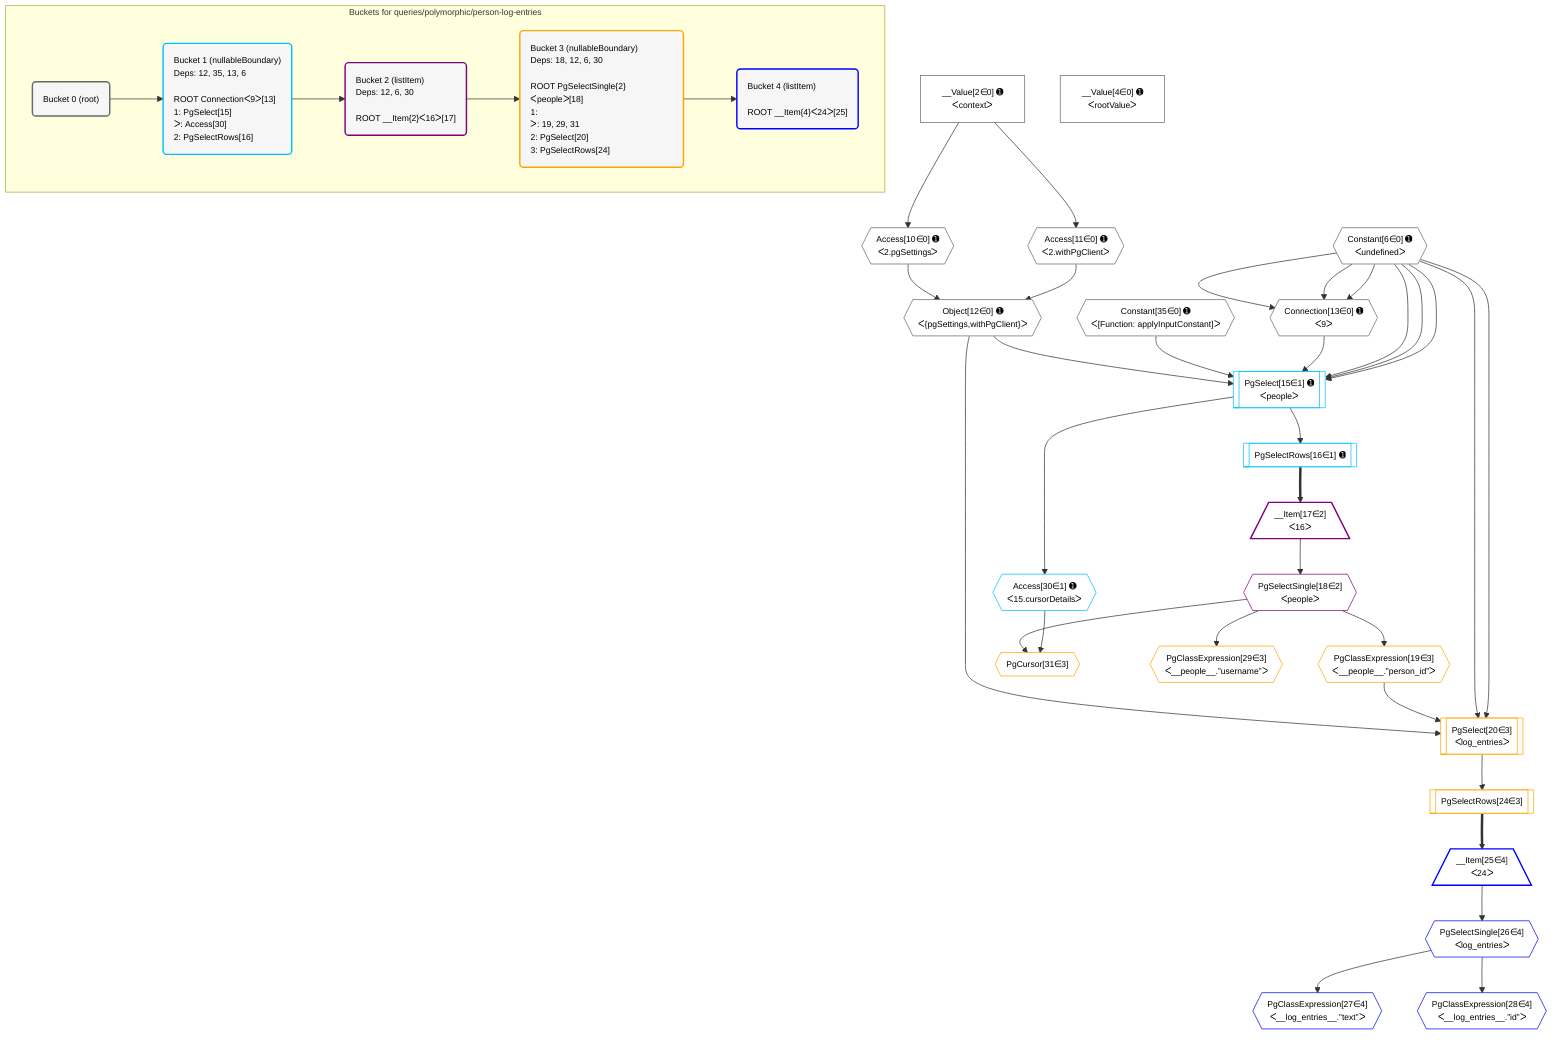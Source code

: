 %%{init: {'themeVariables': { 'fontSize': '12px'}}}%%
graph TD
    classDef path fill:#eee,stroke:#000,color:#000
    classDef plan fill:#fff,stroke-width:1px,color:#000
    classDef itemplan fill:#fff,stroke-width:2px,color:#000
    classDef unbatchedplan fill:#dff,stroke-width:1px,color:#000
    classDef sideeffectplan fill:#fcc,stroke-width:2px,color:#000
    classDef bucket fill:#f6f6f6,color:#000,stroke-width:2px,text-align:left


    %% plan dependencies
    Connection13{{"Connection[13∈0] ➊<br />ᐸ9ᐳ"}}:::plan
    Constant6{{"Constant[6∈0] ➊<br />ᐸundefinedᐳ"}}:::plan
    Constant6 & Constant6 & Constant6 --> Connection13
    Object12{{"Object[12∈0] ➊<br />ᐸ{pgSettings,withPgClient}ᐳ"}}:::plan
    Access10{{"Access[10∈0] ➊<br />ᐸ2.pgSettingsᐳ"}}:::plan
    Access11{{"Access[11∈0] ➊<br />ᐸ2.withPgClientᐳ"}}:::plan
    Access10 & Access11 --> Object12
    __Value2["__Value[2∈0] ➊<br />ᐸcontextᐳ"]:::plan
    __Value2 --> Access10
    __Value2 --> Access11
    __Value4["__Value[4∈0] ➊<br />ᐸrootValueᐳ"]:::plan
    Constant35{{"Constant[35∈0] ➊<br />ᐸ[Function: applyInputConstant]ᐳ"}}:::plan
    PgSelect15[["PgSelect[15∈1] ➊<br />ᐸpeopleᐳ"]]:::plan
    Object12 & Constant35 & Connection13 & Constant6 & Constant6 & Constant6 --> PgSelect15
    PgSelectRows16[["PgSelectRows[16∈1] ➊"]]:::plan
    PgSelect15 --> PgSelectRows16
    Access30{{"Access[30∈1] ➊<br />ᐸ15.cursorDetailsᐳ"}}:::plan
    PgSelect15 --> Access30
    __Item17[/"__Item[17∈2]<br />ᐸ16ᐳ"\]:::itemplan
    PgSelectRows16 ==> __Item17
    PgSelectSingle18{{"PgSelectSingle[18∈2]<br />ᐸpeopleᐳ"}}:::plan
    __Item17 --> PgSelectSingle18
    PgSelect20[["PgSelect[20∈3]<br />ᐸlog_entriesᐳ"]]:::plan
    PgClassExpression19{{"PgClassExpression[19∈3]<br />ᐸ__people__.”person_id”ᐳ"}}:::plan
    Object12 & PgClassExpression19 & Constant6 & Constant6 --> PgSelect20
    PgCursor31{{"PgCursor[31∈3]"}}:::plan
    PgSelectSingle18 & Access30 --> PgCursor31
    PgSelectSingle18 --> PgClassExpression19
    PgSelectRows24[["PgSelectRows[24∈3]"]]:::plan
    PgSelect20 --> PgSelectRows24
    PgClassExpression29{{"PgClassExpression[29∈3]<br />ᐸ__people__.”username”ᐳ"}}:::plan
    PgSelectSingle18 --> PgClassExpression29
    __Item25[/"__Item[25∈4]<br />ᐸ24ᐳ"\]:::itemplan
    PgSelectRows24 ==> __Item25
    PgSelectSingle26{{"PgSelectSingle[26∈4]<br />ᐸlog_entriesᐳ"}}:::plan
    __Item25 --> PgSelectSingle26
    PgClassExpression27{{"PgClassExpression[27∈4]<br />ᐸ__log_entries__.”text”ᐳ"}}:::plan
    PgSelectSingle26 --> PgClassExpression27
    PgClassExpression28{{"PgClassExpression[28∈4]<br />ᐸ__log_entries__.”id”ᐳ"}}:::plan
    PgSelectSingle26 --> PgClassExpression28

    %% define steps

    subgraph "Buckets for queries/polymorphic/person-log-entries"
    Bucket0("Bucket 0 (root)"):::bucket
    classDef bucket0 stroke:#696969
    class Bucket0,__Value2,__Value4,Constant6,Access10,Access11,Object12,Connection13,Constant35 bucket0
    Bucket1("Bucket 1 (nullableBoundary)<br />Deps: 12, 35, 13, 6<br /><br />ROOT Connectionᐸ9ᐳ[13]<br />1: PgSelect[15]<br />ᐳ: Access[30]<br />2: PgSelectRows[16]"):::bucket
    classDef bucket1 stroke:#00bfff
    class Bucket1,PgSelect15,PgSelectRows16,Access30 bucket1
    Bucket2("Bucket 2 (listItem)<br />Deps: 12, 6, 30<br /><br />ROOT __Item{2}ᐸ16ᐳ[17]"):::bucket
    classDef bucket2 stroke:#7f007f
    class Bucket2,__Item17,PgSelectSingle18 bucket2
    Bucket3("Bucket 3 (nullableBoundary)<br />Deps: 18, 12, 6, 30<br /><br />ROOT PgSelectSingle{2}ᐸpeopleᐳ[18]<br />1: <br />ᐳ: 19, 29, 31<br />2: PgSelect[20]<br />3: PgSelectRows[24]"):::bucket
    classDef bucket3 stroke:#ffa500
    class Bucket3,PgClassExpression19,PgSelect20,PgSelectRows24,PgClassExpression29,PgCursor31 bucket3
    Bucket4("Bucket 4 (listItem)<br /><br />ROOT __Item{4}ᐸ24ᐳ[25]"):::bucket
    classDef bucket4 stroke:#0000ff
    class Bucket4,__Item25,PgSelectSingle26,PgClassExpression27,PgClassExpression28 bucket4
    Bucket0 --> Bucket1
    Bucket1 --> Bucket2
    Bucket2 --> Bucket3
    Bucket3 --> Bucket4
    end